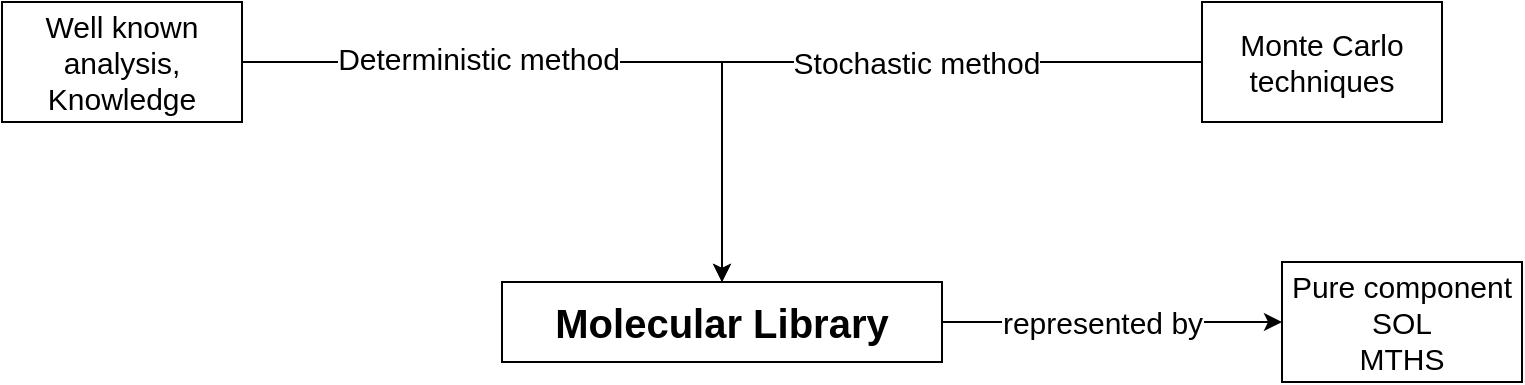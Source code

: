 <mxfile version="15.6.5" type="github">
  <diagram id="1yk5y5bVGBsEiSMlYEYK" name="Page-1">
    <mxGraphModel dx="924" dy="538" grid="1" gridSize="10" guides="1" tooltips="1" connect="1" arrows="1" fold="1" page="1" pageScale="1" pageWidth="850" pageHeight="1100" math="0" shadow="0">
      <root>
        <mxCell id="0" />
        <mxCell id="1" parent="0" />
        <mxCell id="DByacIs0TyudiqMqUtIJ-10" style="edgeStyle=orthogonalEdgeStyle;rounded=0;orthogonalLoop=1;jettySize=auto;html=1;labelBackgroundColor=default;fontSize=15;fontColor=default;strokeColor=default;" edge="1" parent="1" source="DByacIs0TyudiqMqUtIJ-1" target="DByacIs0TyudiqMqUtIJ-12">
          <mxGeometry relative="1" as="geometry">
            <mxPoint x="670" y="180" as="targetPoint" />
          </mxGeometry>
        </mxCell>
        <mxCell id="DByacIs0TyudiqMqUtIJ-11" value="represented by" style="edgeLabel;html=1;align=center;verticalAlign=middle;resizable=0;points=[];fontSize=15;fontColor=default;labelBackgroundColor=default;" vertex="1" connectable="0" parent="DByacIs0TyudiqMqUtIJ-10">
          <mxGeometry x="0.281" y="1" relative="1" as="geometry">
            <mxPoint x="-29" y="1" as="offset" />
          </mxGeometry>
        </mxCell>
        <mxCell id="DByacIs0TyudiqMqUtIJ-1" value="&lt;font style=&quot;font-size: 20px&quot;&gt;&lt;b&gt;Molecular Library&lt;/b&gt;&lt;/font&gt;" style="rounded=0;whiteSpace=wrap;html=1;fillColor=default;strokeColor=default;fontColor=default;" vertex="1" parent="1">
          <mxGeometry x="290" y="160" width="220" height="40" as="geometry" />
        </mxCell>
        <mxCell id="DByacIs0TyudiqMqUtIJ-5" style="edgeStyle=orthogonalEdgeStyle;rounded=0;orthogonalLoop=1;jettySize=auto;html=1;fontSize=15;fontColor=default;strokeColor=default;labelBackgroundColor=default;" edge="1" parent="1" source="DByacIs0TyudiqMqUtIJ-4" target="DByacIs0TyudiqMqUtIJ-1">
          <mxGeometry relative="1" as="geometry" />
        </mxCell>
        <mxCell id="DByacIs0TyudiqMqUtIJ-6" value="Deterministic method" style="edgeLabel;html=1;align=center;verticalAlign=middle;resizable=0;points=[];fontSize=15;fontColor=default;" vertex="1" connectable="0" parent="DByacIs0TyudiqMqUtIJ-5">
          <mxGeometry x="-0.328" y="2" relative="1" as="geometry">
            <mxPoint as="offset" />
          </mxGeometry>
        </mxCell>
        <mxCell id="DByacIs0TyudiqMqUtIJ-4" value="Well known analysis, Knowledge" style="rounded=0;whiteSpace=wrap;html=1;fontSize=15;fontColor=default;strokeColor=default;fillColor=default;" vertex="1" parent="1">
          <mxGeometry x="40" y="20" width="120" height="60" as="geometry" />
        </mxCell>
        <mxCell id="DByacIs0TyudiqMqUtIJ-8" style="edgeStyle=orthogonalEdgeStyle;rounded=0;orthogonalLoop=1;jettySize=auto;html=1;entryX=0.5;entryY=0;entryDx=0;entryDy=0;labelBackgroundColor=default;fontSize=15;fontColor=default;strokeColor=default;" edge="1" parent="1" source="DByacIs0TyudiqMqUtIJ-7" target="DByacIs0TyudiqMqUtIJ-1">
          <mxGeometry relative="1" as="geometry" />
        </mxCell>
        <mxCell id="DByacIs0TyudiqMqUtIJ-9" value="Stochastic method" style="edgeLabel;html=1;align=center;verticalAlign=middle;resizable=0;points=[];fontSize=15;fontColor=default;labelBackgroundColor=default;" vertex="1" connectable="0" parent="DByacIs0TyudiqMqUtIJ-8">
          <mxGeometry x="-0.398" relative="1" as="geometry">
            <mxPoint x="-38" as="offset" />
          </mxGeometry>
        </mxCell>
        <mxCell id="DByacIs0TyudiqMqUtIJ-7" value="Monte Carlo techniques" style="rounded=0;whiteSpace=wrap;html=1;fontSize=15;fontColor=default;strokeColor=default;fillColor=default;" vertex="1" parent="1">
          <mxGeometry x="640" y="20" width="120" height="60" as="geometry" />
        </mxCell>
        <mxCell id="DByacIs0TyudiqMqUtIJ-12" value="Pure component&lt;br&gt;SOL&lt;br&gt;MTHS" style="rounded=0;whiteSpace=wrap;html=1;labelBackgroundColor=default;fontSize=15;fontColor=default;strokeColor=default;fillColor=default;" vertex="1" parent="1">
          <mxGeometry x="680" y="150" width="120" height="60" as="geometry" />
        </mxCell>
      </root>
    </mxGraphModel>
  </diagram>
</mxfile>
